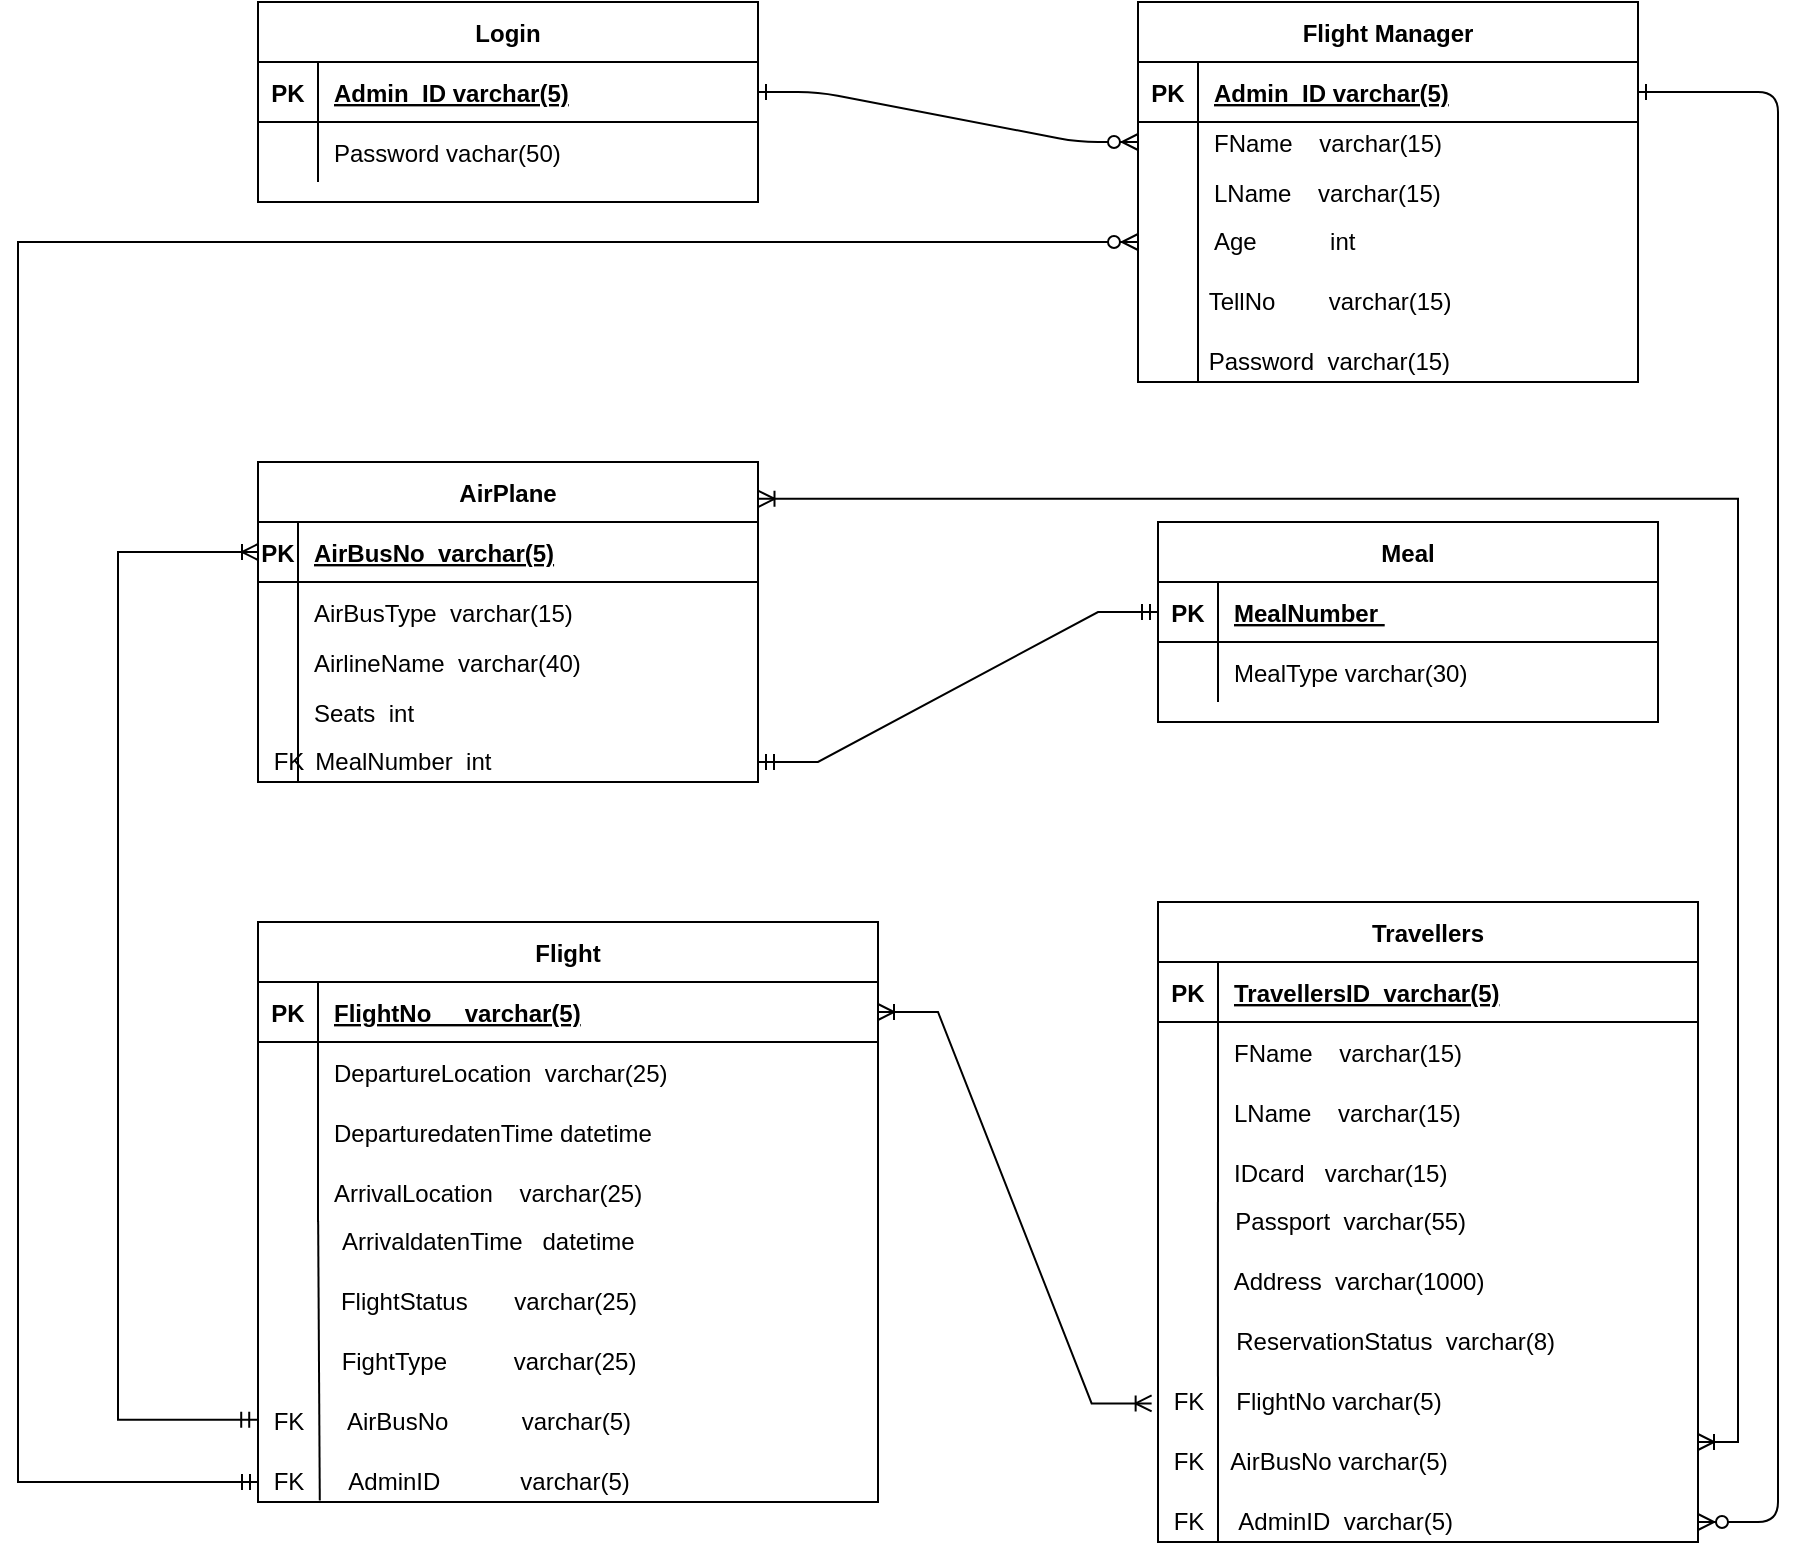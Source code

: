 <mxfile version="16.5.6" type="device" pages="2"><diagram id="R2lEEEUBdFMjLlhIrx00" name="Page-1"><mxGraphModel dx="2410" dy="846" grid="1" gridSize="10" guides="1" tooltips="1" connect="1" arrows="1" fold="1" page="1" pageScale="1" pageWidth="850" pageHeight="1100" math="0" shadow="0" extFonts="Permanent Marker^https://fonts.googleapis.com/css?family=Permanent+Marker"><root><mxCell id="0"/><mxCell id="1" parent="0"/><mxCell id="C-vyLk0tnHw3VtMMgP7b-1" value="" style="edgeStyle=entityRelationEdgeStyle;endArrow=ERzeroToMany;startArrow=ERone;endFill=1;startFill=0;" parent="1" source="C-vyLk0tnHw3VtMMgP7b-24" target="C-vyLk0tnHw3VtMMgP7b-6" edge="1"><mxGeometry width="100" height="100" relative="1" as="geometry"><mxPoint x="340" y="720" as="sourcePoint"/><mxPoint x="440" y="620" as="targetPoint"/></mxGeometry></mxCell><mxCell id="C-vyLk0tnHw3VtMMgP7b-12" value="" style="edgeStyle=elbowEdgeStyle;endArrow=ERzeroToMany;startArrow=ERone;endFill=1;startFill=0;" parent="1" source="C-vyLk0tnHw3VtMMgP7b-3" edge="1"><mxGeometry width="100" height="100" relative="1" as="geometry"><mxPoint x="400" y="180" as="sourcePoint"/><mxPoint x="790" y="830" as="targetPoint"/><Array as="points"><mxPoint x="830" y="480"/></Array></mxGeometry></mxCell><mxCell id="C-vyLk0tnHw3VtMMgP7b-2" value="Flight Manager" style="shape=table;startSize=30;container=1;collapsible=1;childLayout=tableLayout;fixedRows=1;rowLines=0;fontStyle=1;align=center;resizeLast=1;" parent="1" vertex="1"><mxGeometry x="510" y="70" width="250" height="190" as="geometry"><mxRectangle x="450" y="120" width="120" height="30" as="alternateBounds"/></mxGeometry></mxCell><mxCell id="C-vyLk0tnHw3VtMMgP7b-3" value="" style="shape=partialRectangle;collapsible=0;dropTarget=0;pointerEvents=0;fillColor=none;points=[[0,0.5],[1,0.5]];portConstraint=eastwest;top=0;left=0;right=0;bottom=1;" parent="C-vyLk0tnHw3VtMMgP7b-2" vertex="1"><mxGeometry y="30" width="250" height="30" as="geometry"/></mxCell><mxCell id="C-vyLk0tnHw3VtMMgP7b-4" value="PK" style="shape=partialRectangle;overflow=hidden;connectable=0;fillColor=none;top=0;left=0;bottom=0;right=0;fontStyle=1;" parent="C-vyLk0tnHw3VtMMgP7b-3" vertex="1"><mxGeometry width="30" height="30" as="geometry"><mxRectangle width="30" height="30" as="alternateBounds"/></mxGeometry></mxCell><mxCell id="C-vyLk0tnHw3VtMMgP7b-5" value="Admin_ID varchar(5)" style="shape=partialRectangle;overflow=hidden;connectable=0;fillColor=none;top=0;left=0;bottom=0;right=0;align=left;spacingLeft=6;fontStyle=5;" parent="C-vyLk0tnHw3VtMMgP7b-3" vertex="1"><mxGeometry x="30" width="220" height="30" as="geometry"><mxRectangle width="220" height="30" as="alternateBounds"/></mxGeometry></mxCell><mxCell id="C-vyLk0tnHw3VtMMgP7b-6" value="" style="shape=partialRectangle;collapsible=0;dropTarget=0;pointerEvents=0;fillColor=none;points=[[0,0.5],[1,0.5]];portConstraint=eastwest;top=0;left=0;right=0;bottom=0;" parent="C-vyLk0tnHw3VtMMgP7b-2" vertex="1"><mxGeometry y="60" width="250" height="20" as="geometry"/></mxCell><mxCell id="C-vyLk0tnHw3VtMMgP7b-7" value="" style="shape=partialRectangle;overflow=hidden;connectable=0;fillColor=none;top=0;left=0;bottom=0;right=0;" parent="C-vyLk0tnHw3VtMMgP7b-6" vertex="1"><mxGeometry width="30" height="20" as="geometry"><mxRectangle width="30" height="20" as="alternateBounds"/></mxGeometry></mxCell><mxCell id="C-vyLk0tnHw3VtMMgP7b-8" value="FName    varchar(15)" style="shape=partialRectangle;overflow=hidden;connectable=0;fillColor=none;top=0;left=0;bottom=0;right=0;align=left;spacingLeft=6;" parent="C-vyLk0tnHw3VtMMgP7b-6" vertex="1"><mxGeometry x="30" width="220" height="20" as="geometry"><mxRectangle width="220" height="20" as="alternateBounds"/></mxGeometry></mxCell><mxCell id="C-vyLk0tnHw3VtMMgP7b-9" value="" style="shape=partialRectangle;collapsible=0;dropTarget=0;pointerEvents=0;fillColor=none;points=[[0,0.5],[1,0.5]];portConstraint=eastwest;top=0;left=0;right=0;bottom=0;" parent="C-vyLk0tnHw3VtMMgP7b-2" vertex="1"><mxGeometry y="80" width="250" height="30" as="geometry"/></mxCell><mxCell id="C-vyLk0tnHw3VtMMgP7b-10" value="" style="shape=partialRectangle;overflow=hidden;connectable=0;fillColor=none;top=0;left=0;bottom=0;right=0;" parent="C-vyLk0tnHw3VtMMgP7b-9" vertex="1"><mxGeometry width="30" height="30" as="geometry"><mxRectangle width="30" height="30" as="alternateBounds"/></mxGeometry></mxCell><mxCell id="C-vyLk0tnHw3VtMMgP7b-11" value="LName    varchar(15)" style="shape=partialRectangle;overflow=hidden;connectable=0;fillColor=none;top=0;left=0;bottom=0;right=0;align=left;spacingLeft=6;" parent="C-vyLk0tnHw3VtMMgP7b-9" vertex="1"><mxGeometry x="30" width="220" height="30" as="geometry"><mxRectangle width="220" height="30" as="alternateBounds"/></mxGeometry></mxCell><mxCell id="C-vyLk0tnHw3VtMMgP7b-13" value="Meal" style="shape=table;startSize=30;container=1;collapsible=1;childLayout=tableLayout;fixedRows=1;rowLines=0;fontStyle=1;align=center;resizeLast=1;" parent="1" vertex="1"><mxGeometry x="520" y="330" width="250" height="100" as="geometry"><mxRectangle x="450" y="350" width="60" height="30" as="alternateBounds"/></mxGeometry></mxCell><mxCell id="C-vyLk0tnHw3VtMMgP7b-14" value="" style="shape=partialRectangle;collapsible=0;dropTarget=0;pointerEvents=0;fillColor=none;points=[[0,0.5],[1,0.5]];portConstraint=eastwest;top=0;left=0;right=0;bottom=1;" parent="C-vyLk0tnHw3VtMMgP7b-13" vertex="1"><mxGeometry y="30" width="250" height="30" as="geometry"/></mxCell><mxCell id="C-vyLk0tnHw3VtMMgP7b-15" value="PK" style="shape=partialRectangle;overflow=hidden;connectable=0;fillColor=none;top=0;left=0;bottom=0;right=0;fontStyle=1;" parent="C-vyLk0tnHw3VtMMgP7b-14" vertex="1"><mxGeometry width="30" height="30" as="geometry"><mxRectangle width="30" height="30" as="alternateBounds"/></mxGeometry></mxCell><mxCell id="C-vyLk0tnHw3VtMMgP7b-16" value="MealNumber " style="shape=partialRectangle;overflow=hidden;connectable=0;fillColor=none;top=0;left=0;bottom=0;right=0;align=left;spacingLeft=6;fontStyle=5;" parent="C-vyLk0tnHw3VtMMgP7b-14" vertex="1"><mxGeometry x="30" width="220" height="30" as="geometry"><mxRectangle width="220" height="30" as="alternateBounds"/></mxGeometry></mxCell><mxCell id="C-vyLk0tnHw3VtMMgP7b-17" value="" style="shape=partialRectangle;collapsible=0;dropTarget=0;pointerEvents=0;fillColor=none;points=[[0,0.5],[1,0.5]];portConstraint=eastwest;top=0;left=0;right=0;bottom=0;" parent="C-vyLk0tnHw3VtMMgP7b-13" vertex="1"><mxGeometry y="60" width="250" height="30" as="geometry"/></mxCell><mxCell id="C-vyLk0tnHw3VtMMgP7b-18" value="" style="shape=partialRectangle;overflow=hidden;connectable=0;fillColor=none;top=0;left=0;bottom=0;right=0;" parent="C-vyLk0tnHw3VtMMgP7b-17" vertex="1"><mxGeometry width="30" height="30" as="geometry"><mxRectangle width="30" height="30" as="alternateBounds"/></mxGeometry></mxCell><mxCell id="C-vyLk0tnHw3VtMMgP7b-19" value="MealType varchar(30)" style="shape=partialRectangle;overflow=hidden;connectable=0;fillColor=none;top=0;left=0;bottom=0;right=0;align=left;spacingLeft=6;" parent="C-vyLk0tnHw3VtMMgP7b-17" vertex="1"><mxGeometry x="30" width="220" height="30" as="geometry"><mxRectangle width="220" height="30" as="alternateBounds"/></mxGeometry></mxCell><mxCell id="C-vyLk0tnHw3VtMMgP7b-23" value="Login" style="shape=table;startSize=30;container=1;collapsible=1;childLayout=tableLayout;fixedRows=1;rowLines=0;fontStyle=1;align=center;resizeLast=1;" parent="1" vertex="1"><mxGeometry x="70" y="70" width="250" height="100" as="geometry"><mxRectangle x="120" y="120" width="70" height="30" as="alternateBounds"/></mxGeometry></mxCell><mxCell id="C-vyLk0tnHw3VtMMgP7b-24" value="" style="shape=partialRectangle;collapsible=0;dropTarget=0;pointerEvents=0;fillColor=none;points=[[0,0.5],[1,0.5]];portConstraint=eastwest;top=0;left=0;right=0;bottom=1;" parent="C-vyLk0tnHw3VtMMgP7b-23" vertex="1"><mxGeometry y="30" width="250" height="30" as="geometry"/></mxCell><mxCell id="C-vyLk0tnHw3VtMMgP7b-25" value="PK" style="shape=partialRectangle;overflow=hidden;connectable=0;fillColor=none;top=0;left=0;bottom=0;right=0;fontStyle=1;" parent="C-vyLk0tnHw3VtMMgP7b-24" vertex="1"><mxGeometry width="30" height="30" as="geometry"><mxRectangle width="30" height="30" as="alternateBounds"/></mxGeometry></mxCell><mxCell id="C-vyLk0tnHw3VtMMgP7b-26" value="Admin_ID varchar(5)" style="shape=partialRectangle;overflow=hidden;connectable=0;fillColor=none;top=0;left=0;bottom=0;right=0;align=left;spacingLeft=6;fontStyle=5;" parent="C-vyLk0tnHw3VtMMgP7b-24" vertex="1"><mxGeometry x="30" width="220" height="30" as="geometry"><mxRectangle width="220" height="30" as="alternateBounds"/></mxGeometry></mxCell><mxCell id="C-vyLk0tnHw3VtMMgP7b-27" value="" style="shape=partialRectangle;collapsible=0;dropTarget=0;pointerEvents=0;fillColor=none;points=[[0,0.5],[1,0.5]];portConstraint=eastwest;top=0;left=0;right=0;bottom=0;" parent="C-vyLk0tnHw3VtMMgP7b-23" vertex="1"><mxGeometry y="60" width="250" height="30" as="geometry"/></mxCell><mxCell id="C-vyLk0tnHw3VtMMgP7b-28" value="" style="shape=partialRectangle;overflow=hidden;connectable=0;fillColor=none;top=0;left=0;bottom=0;right=0;" parent="C-vyLk0tnHw3VtMMgP7b-27" vertex="1"><mxGeometry width="30" height="30" as="geometry"><mxRectangle width="30" height="30" as="alternateBounds"/></mxGeometry></mxCell><mxCell id="C-vyLk0tnHw3VtMMgP7b-29" value="Password vachar(50)" style="shape=partialRectangle;overflow=hidden;connectable=0;fillColor=none;top=0;left=0;bottom=0;right=0;align=left;spacingLeft=6;" parent="C-vyLk0tnHw3VtMMgP7b-27" vertex="1"><mxGeometry x="30" width="220" height="30" as="geometry"><mxRectangle width="220" height="30" as="alternateBounds"/></mxGeometry></mxCell><mxCell id="yqFamvJvAdAHgSBPlo3R-1" value="&lt;div&gt;&lt;span style=&quot;font-family: &amp;#34;helvetica&amp;#34;&quot;&gt;&amp;nbsp;Password&amp;nbsp; varchar(15)&lt;/span&gt;&lt;/div&gt;" style="text;html=1;strokeColor=none;fillColor=none;align=left;verticalAlign=middle;whiteSpace=wrap;rounded=0;" parent="1" vertex="1"><mxGeometry x="540" y="240" width="190" height="20" as="geometry"/></mxCell><mxCell id="yqFamvJvAdAHgSBPlo3R-2" value="&lt;div&gt;&amp;nbsp; Age&amp;nbsp; &amp;nbsp; &amp;nbsp; &amp;nbsp; &amp;nbsp; &amp;nbsp;int&amp;nbsp;&lt;/div&gt;" style="text;html=1;strokeColor=none;fillColor=none;align=left;verticalAlign=middle;whiteSpace=wrap;rounded=0;" parent="1" vertex="1"><mxGeometry x="540" y="180" width="220" height="20" as="geometry"/></mxCell><mxCell id="yqFamvJvAdAHgSBPlo3R-3" value="&lt;span style=&quot;font-family: &amp;#34;helvetica&amp;#34;&quot;&gt;&amp;nbsp;TellNo&amp;nbsp; &amp;nbsp; &amp;nbsp; &amp;nbsp; varchar(15)&lt;/span&gt;&lt;br&gt;&lt;div style=&quot;color: rgb(0 , 0 , 0) ; font-family: &amp;#34;helvetica&amp;#34; ; font-size: 12px ; font-style: normal ; font-weight: 400 ; letter-spacing: normal ; text-indent: 0px ; text-transform: none ; word-spacing: 0px ; background-color: rgb(248 , 249 , 250)&quot;&gt;&lt;/div&gt;" style="text;html=1;strokeColor=none;fillColor=none;align=left;verticalAlign=middle;whiteSpace=wrap;rounded=0;" parent="1" vertex="1"><mxGeometry x="540" y="210" width="210" height="20" as="geometry"/></mxCell><mxCell id="yqFamvJvAdAHgSBPlo3R-4" value="" style="endArrow=none;html=1;rounded=0;exitX=0;exitY=1;exitDx=0;exitDy=0;" parent="1" source="yqFamvJvAdAHgSBPlo3R-1" edge="1"><mxGeometry width="50" height="50" relative="1" as="geometry"><mxPoint x="480" y="280" as="sourcePoint"/><mxPoint x="540" y="180" as="targetPoint"/></mxGeometry></mxCell><mxCell id="yqFamvJvAdAHgSBPlo3R-17" value="AirPlane" style="shape=table;startSize=30;container=1;collapsible=1;childLayout=tableLayout;fixedRows=1;rowLines=0;fontStyle=1;align=center;resizeLast=1;" parent="1" vertex="1"><mxGeometry x="70" y="300" width="250" height="160" as="geometry"><mxRectangle x="70" y="300" width="80" height="30" as="alternateBounds"/></mxGeometry></mxCell><mxCell id="yqFamvJvAdAHgSBPlo3R-18" value="" style="shape=tableRow;horizontal=0;startSize=0;swimlaneHead=0;swimlaneBody=0;fillColor=none;collapsible=0;dropTarget=0;points=[[0,0.5],[1,0.5]];portConstraint=eastwest;top=0;left=0;right=0;bottom=1;" parent="yqFamvJvAdAHgSBPlo3R-17" vertex="1"><mxGeometry y="30" width="250" height="30" as="geometry"/></mxCell><mxCell id="yqFamvJvAdAHgSBPlo3R-19" value="PK" style="shape=partialRectangle;connectable=0;fillColor=none;top=0;left=0;bottom=0;right=0;fontStyle=1;overflow=hidden;" parent="yqFamvJvAdAHgSBPlo3R-18" vertex="1"><mxGeometry width="20" height="30" as="geometry"><mxRectangle width="20" height="30" as="alternateBounds"/></mxGeometry></mxCell><mxCell id="yqFamvJvAdAHgSBPlo3R-20" value="AirBusNo  varchar(5)" style="shape=partialRectangle;connectable=0;fillColor=none;top=0;left=0;bottom=0;right=0;align=left;spacingLeft=6;fontStyle=5;overflow=hidden;" parent="yqFamvJvAdAHgSBPlo3R-18" vertex="1"><mxGeometry x="20" width="230" height="30" as="geometry"><mxRectangle width="230" height="30" as="alternateBounds"/></mxGeometry></mxCell><mxCell id="yqFamvJvAdAHgSBPlo3R-21" value="" style="shape=tableRow;horizontal=0;startSize=0;swimlaneHead=0;swimlaneBody=0;fillColor=none;collapsible=0;dropTarget=0;points=[[0,0.5],[1,0.5]];portConstraint=eastwest;top=0;left=0;right=0;bottom=0;" parent="yqFamvJvAdAHgSBPlo3R-17" vertex="1"><mxGeometry y="60" width="250" height="30" as="geometry"/></mxCell><mxCell id="yqFamvJvAdAHgSBPlo3R-22" value="" style="shape=partialRectangle;connectable=0;fillColor=none;top=0;left=0;bottom=0;right=0;editable=1;overflow=hidden;" parent="yqFamvJvAdAHgSBPlo3R-21" vertex="1"><mxGeometry width="20" height="30" as="geometry"><mxRectangle width="20" height="30" as="alternateBounds"/></mxGeometry></mxCell><mxCell id="yqFamvJvAdAHgSBPlo3R-23" value="AirBusType  varchar(15)" style="shape=partialRectangle;connectable=0;fillColor=none;top=0;left=0;bottom=0;right=0;align=left;spacingLeft=6;overflow=hidden;" parent="yqFamvJvAdAHgSBPlo3R-21" vertex="1"><mxGeometry x="20" width="230" height="30" as="geometry"><mxRectangle width="230" height="30" as="alternateBounds"/></mxGeometry></mxCell><mxCell id="yqFamvJvAdAHgSBPlo3R-24" value="" style="shape=tableRow;horizontal=0;startSize=0;swimlaneHead=0;swimlaneBody=0;fillColor=none;collapsible=0;dropTarget=0;points=[[0,0.5],[1,0.5]];portConstraint=eastwest;top=0;left=0;right=0;bottom=0;" parent="yqFamvJvAdAHgSBPlo3R-17" vertex="1"><mxGeometry y="90" width="250" height="20" as="geometry"/></mxCell><mxCell id="yqFamvJvAdAHgSBPlo3R-25" value="" style="shape=partialRectangle;connectable=0;fillColor=none;top=0;left=0;bottom=0;right=0;editable=1;overflow=hidden;" parent="yqFamvJvAdAHgSBPlo3R-24" vertex="1"><mxGeometry width="20" height="20" as="geometry"><mxRectangle width="20" height="20" as="alternateBounds"/></mxGeometry></mxCell><mxCell id="yqFamvJvAdAHgSBPlo3R-26" value="AirlineName  varchar(40)" style="shape=partialRectangle;connectable=0;fillColor=none;top=0;left=0;bottom=0;right=0;align=left;spacingLeft=6;overflow=hidden;" parent="yqFamvJvAdAHgSBPlo3R-24" vertex="1"><mxGeometry x="20" width="230" height="20" as="geometry"><mxRectangle width="230" height="20" as="alternateBounds"/></mxGeometry></mxCell><mxCell id="yqFamvJvAdAHgSBPlo3R-27" value="" style="shape=tableRow;horizontal=0;startSize=0;swimlaneHead=0;swimlaneBody=0;fillColor=none;collapsible=0;dropTarget=0;points=[[0,0.5],[1,0.5]];portConstraint=eastwest;top=0;left=0;right=0;bottom=0;" parent="yqFamvJvAdAHgSBPlo3R-17" vertex="1"><mxGeometry y="110" width="250" height="30" as="geometry"/></mxCell><mxCell id="yqFamvJvAdAHgSBPlo3R-28" value="" style="shape=partialRectangle;connectable=0;fillColor=none;top=0;left=0;bottom=0;right=0;editable=1;overflow=hidden;" parent="yqFamvJvAdAHgSBPlo3R-27" vertex="1"><mxGeometry width="20" height="30" as="geometry"><mxRectangle width="20" height="30" as="alternateBounds"/></mxGeometry></mxCell><mxCell id="yqFamvJvAdAHgSBPlo3R-29" value="Seats  int " style="shape=partialRectangle;connectable=0;fillColor=none;top=0;left=0;bottom=0;right=0;align=left;spacingLeft=6;overflow=hidden;" parent="yqFamvJvAdAHgSBPlo3R-27" vertex="1"><mxGeometry x="20" width="230" height="30" as="geometry"><mxRectangle width="230" height="30" as="alternateBounds"/></mxGeometry></mxCell><mxCell id="vIau6rjIqP5qSWIXOzKl-2" value="&amp;nbsp; MealNumber&amp;nbsp; int&amp;nbsp;" style="text;html=1;align=left;verticalAlign=middle;resizable=0;points=[];autosize=1;strokeColor=none;fillColor=none;" parent="1" vertex="1"><mxGeometry x="90" y="440" width="110" height="20" as="geometry"/></mxCell><mxCell id="vIau6rjIqP5qSWIXOzKl-6" value="" style="endArrow=none;html=1;rounded=0;entryX=0.08;entryY=0.999;entryDx=0;entryDy=0;entryPerimeter=0;" parent="1" edge="1" target="yqFamvJvAdAHgSBPlo3R-27"><mxGeometry width="50" height="50" relative="1" as="geometry"><mxPoint x="90" y="460" as="sourcePoint"/><mxPoint x="140" y="440" as="targetPoint"/></mxGeometry></mxCell><mxCell id="vIau6rjIqP5qSWIXOzKl-7" value="FK" style="text;html=1;align=center;verticalAlign=middle;resizable=0;points=[];autosize=1;strokeColor=none;fillColor=none;" parent="1" vertex="1"><mxGeometry x="70" y="440" width="30" height="20" as="geometry"/></mxCell><mxCell id="vIau6rjIqP5qSWIXOzKl-8" value="Flight" style="shape=table;startSize=30;container=1;collapsible=1;childLayout=tableLayout;fixedRows=1;rowLines=0;fontStyle=1;align=center;resizeLast=1;" parent="1" vertex="1"><mxGeometry x="70" y="530" width="310" height="290" as="geometry"><mxRectangle x="75" y="530" width="70" height="30" as="alternateBounds"/></mxGeometry></mxCell><mxCell id="vIau6rjIqP5qSWIXOzKl-9" value="" style="shape=tableRow;horizontal=0;startSize=0;swimlaneHead=0;swimlaneBody=0;fillColor=none;collapsible=0;dropTarget=0;points=[[0,0.5],[1,0.5]];portConstraint=eastwest;top=0;left=0;right=0;bottom=1;" parent="vIau6rjIqP5qSWIXOzKl-8" vertex="1"><mxGeometry y="30" width="310" height="30" as="geometry"/></mxCell><mxCell id="vIau6rjIqP5qSWIXOzKl-10" value="PK" style="shape=partialRectangle;connectable=0;fillColor=none;top=0;left=0;bottom=0;right=0;fontStyle=1;overflow=hidden;" parent="vIau6rjIqP5qSWIXOzKl-9" vertex="1"><mxGeometry width="30" height="30" as="geometry"><mxRectangle width="30" height="30" as="alternateBounds"/></mxGeometry></mxCell><mxCell id="vIau6rjIqP5qSWIXOzKl-11" value="FlightNo     varchar(5)" style="shape=partialRectangle;connectable=0;fillColor=none;top=0;left=0;bottom=0;right=0;align=left;spacingLeft=6;fontStyle=5;overflow=hidden;" parent="vIau6rjIqP5qSWIXOzKl-9" vertex="1"><mxGeometry x="30" width="280" height="30" as="geometry"><mxRectangle width="280" height="30" as="alternateBounds"/></mxGeometry></mxCell><mxCell id="vIau6rjIqP5qSWIXOzKl-12" value="" style="shape=tableRow;horizontal=0;startSize=0;swimlaneHead=0;swimlaneBody=0;fillColor=none;collapsible=0;dropTarget=0;points=[[0,0.5],[1,0.5]];portConstraint=eastwest;top=0;left=0;right=0;bottom=0;" parent="vIau6rjIqP5qSWIXOzKl-8" vertex="1"><mxGeometry y="60" width="310" height="30" as="geometry"/></mxCell><mxCell id="vIau6rjIqP5qSWIXOzKl-13" value="" style="shape=partialRectangle;connectable=0;fillColor=none;top=0;left=0;bottom=0;right=0;editable=1;overflow=hidden;" parent="vIau6rjIqP5qSWIXOzKl-12" vertex="1"><mxGeometry width="30" height="30" as="geometry"><mxRectangle width="30" height="30" as="alternateBounds"/></mxGeometry></mxCell><mxCell id="vIau6rjIqP5qSWIXOzKl-14" value="DepartureLocation  varchar(25) " style="shape=partialRectangle;connectable=0;fillColor=none;top=0;left=0;bottom=0;right=0;align=left;spacingLeft=6;overflow=hidden;" parent="vIau6rjIqP5qSWIXOzKl-12" vertex="1"><mxGeometry x="30" width="280" height="30" as="geometry"><mxRectangle width="280" height="30" as="alternateBounds"/></mxGeometry></mxCell><mxCell id="vIau6rjIqP5qSWIXOzKl-15" value="" style="shape=tableRow;horizontal=0;startSize=0;swimlaneHead=0;swimlaneBody=0;fillColor=none;collapsible=0;dropTarget=0;points=[[0,0.5],[1,0.5]];portConstraint=eastwest;top=0;left=0;right=0;bottom=0;" parent="vIau6rjIqP5qSWIXOzKl-8" vertex="1"><mxGeometry y="90" width="310" height="30" as="geometry"/></mxCell><mxCell id="vIau6rjIqP5qSWIXOzKl-16" value="" style="shape=partialRectangle;connectable=0;fillColor=none;top=0;left=0;bottom=0;right=0;editable=1;overflow=hidden;" parent="vIau6rjIqP5qSWIXOzKl-15" vertex="1"><mxGeometry width="30" height="30" as="geometry"><mxRectangle width="30" height="30" as="alternateBounds"/></mxGeometry></mxCell><mxCell id="vIau6rjIqP5qSWIXOzKl-17" value="DeparturedatenTime datetime   " style="shape=partialRectangle;connectable=0;fillColor=none;top=0;left=0;bottom=0;right=0;align=left;spacingLeft=6;overflow=hidden;" parent="vIau6rjIqP5qSWIXOzKl-15" vertex="1"><mxGeometry x="30" width="280" height="30" as="geometry"><mxRectangle width="280" height="30" as="alternateBounds"/></mxGeometry></mxCell><mxCell id="vIau6rjIqP5qSWIXOzKl-18" value="" style="shape=tableRow;horizontal=0;startSize=0;swimlaneHead=0;swimlaneBody=0;fillColor=none;collapsible=0;dropTarget=0;points=[[0,0.5],[1,0.5]];portConstraint=eastwest;top=0;left=0;right=0;bottom=0;" parent="vIau6rjIqP5qSWIXOzKl-8" vertex="1"><mxGeometry y="120" width="310" height="30" as="geometry"/></mxCell><mxCell id="vIau6rjIqP5qSWIXOzKl-19" value="" style="shape=partialRectangle;connectable=0;fillColor=none;top=0;left=0;bottom=0;right=0;editable=1;overflow=hidden;" parent="vIau6rjIqP5qSWIXOzKl-18" vertex="1"><mxGeometry width="30" height="30" as="geometry"><mxRectangle width="30" height="30" as="alternateBounds"/></mxGeometry></mxCell><mxCell id="vIau6rjIqP5qSWIXOzKl-20" value="ArrivalLocation    varchar(25)   " style="shape=partialRectangle;connectable=0;fillColor=none;top=0;left=0;bottom=0;right=0;align=left;spacingLeft=6;overflow=hidden;" parent="vIau6rjIqP5qSWIXOzKl-18" vertex="1"><mxGeometry x="30" width="280" height="30" as="geometry"><mxRectangle width="280" height="30" as="alternateBounds"/></mxGeometry></mxCell><mxCell id="vIau6rjIqP5qSWIXOzKl-21" value="&lt;div&gt;ArrivaldatenTime&amp;nbsp; &amp;nbsp;datetime&amp;nbsp;&lt;/div&gt;" style="text;html=1;align=left;verticalAlign=middle;resizable=0;points=[];autosize=1;strokeColor=none;fillColor=none;" parent="1" vertex="1"><mxGeometry x="110" y="680" width="170" height="20" as="geometry"/></mxCell><mxCell id="vIau6rjIqP5qSWIXOzKl-22" value="FlightStatus&amp;nbsp; &amp;nbsp; &amp;nbsp; &amp;nbsp;varchar(25)" style="text;html=1;align=center;verticalAlign=middle;resizable=0;points=[];autosize=1;strokeColor=none;fillColor=none;" parent="1" vertex="1"><mxGeometry x="105" y="710" width="160" height="20" as="geometry"/></mxCell><mxCell id="vIau6rjIqP5qSWIXOzKl-23" value="FightType&amp;nbsp; &amp;nbsp; &amp;nbsp; &amp;nbsp; &amp;nbsp; varchar(25)" style="text;html=1;align=center;verticalAlign=middle;resizable=0;points=[];autosize=1;strokeColor=none;fillColor=none;" parent="1" vertex="1"><mxGeometry x="105" y="740" width="160" height="20" as="geometry"/></mxCell><mxCell id="vIau6rjIqP5qSWIXOzKl-25" value="AdminID&amp;nbsp; &amp;nbsp; &amp;nbsp; &amp;nbsp; &amp;nbsp; &amp;nbsp; varchar(5)" style="text;html=1;align=center;verticalAlign=middle;resizable=0;points=[];autosize=1;strokeColor=none;fillColor=none;" parent="1" vertex="1"><mxGeometry x="105" y="800" width="160" height="20" as="geometry"/></mxCell><mxCell id="vIau6rjIqP5qSWIXOzKl-26" value="AirBusNo&amp;nbsp; &amp;nbsp; &amp;nbsp; &amp;nbsp; &amp;nbsp; &amp;nbsp;varchar(5)" style="text;html=1;align=center;verticalAlign=middle;resizable=0;points=[];autosize=1;strokeColor=none;fillColor=none;" parent="1" vertex="1"><mxGeometry x="105" y="770" width="160" height="20" as="geometry"/></mxCell><mxCell id="vIau6rjIqP5qSWIXOzKl-27" value="" style="endArrow=none;html=1;rounded=0;exitX=0.097;exitY=0.981;exitDx=0;exitDy=0;exitPerimeter=0;entryX=1.03;entryY=0.96;entryDx=0;entryDy=0;entryPerimeter=0;" parent="1" source="vIau6rjIqP5qSWIXOzKl-18" target="vIau6rjIqP5qSWIXOzKl-30" edge="1"><mxGeometry relative="1" as="geometry"><mxPoint x="200" y="550" as="sourcePoint"/><mxPoint x="105" y="820" as="targetPoint"/></mxGeometry></mxCell><mxCell id="vIau6rjIqP5qSWIXOzKl-29" value="FK" style="text;html=1;align=center;verticalAlign=middle;resizable=0;points=[];autosize=1;strokeColor=none;fillColor=none;" parent="1" vertex="1"><mxGeometry x="70" y="770" width="30" height="20" as="geometry"/></mxCell><mxCell id="vIau6rjIqP5qSWIXOzKl-30" value="FK" style="text;html=1;align=center;verticalAlign=middle;resizable=0;points=[];autosize=1;strokeColor=none;fillColor=none;" parent="1" vertex="1"><mxGeometry x="70" y="800" width="30" height="20" as="geometry"/></mxCell><mxCell id="vIau6rjIqP5qSWIXOzKl-31" value="Travellers" style="shape=table;startSize=30;container=1;collapsible=1;childLayout=tableLayout;fixedRows=1;rowLines=0;fontStyle=1;align=center;resizeLast=1;" parent="1" vertex="1"><mxGeometry x="520" y="520" width="270" height="320" as="geometry"><mxRectangle x="520" y="520" width="90" height="30" as="alternateBounds"/></mxGeometry></mxCell><mxCell id="vIau6rjIqP5qSWIXOzKl-32" value="" style="shape=tableRow;horizontal=0;startSize=0;swimlaneHead=0;swimlaneBody=0;fillColor=none;collapsible=0;dropTarget=0;points=[[0,0.5],[1,0.5]];portConstraint=eastwest;top=0;left=0;right=0;bottom=1;" parent="vIau6rjIqP5qSWIXOzKl-31" vertex="1"><mxGeometry y="30" width="270" height="30" as="geometry"/></mxCell><mxCell id="vIau6rjIqP5qSWIXOzKl-33" value="PK" style="shape=partialRectangle;connectable=0;fillColor=none;top=0;left=0;bottom=0;right=0;fontStyle=1;overflow=hidden;" parent="vIau6rjIqP5qSWIXOzKl-32" vertex="1"><mxGeometry width="30" height="30" as="geometry"><mxRectangle width="30" height="30" as="alternateBounds"/></mxGeometry></mxCell><mxCell id="vIau6rjIqP5qSWIXOzKl-34" value="TravellersID  varchar(5)" style="shape=partialRectangle;connectable=0;fillColor=none;top=0;left=0;bottom=0;right=0;align=left;spacingLeft=6;fontStyle=5;overflow=hidden;" parent="vIau6rjIqP5qSWIXOzKl-32" vertex="1"><mxGeometry x="30" width="240" height="30" as="geometry"><mxRectangle width="240" height="30" as="alternateBounds"/></mxGeometry></mxCell><mxCell id="vIau6rjIqP5qSWIXOzKl-35" value="" style="shape=tableRow;horizontal=0;startSize=0;swimlaneHead=0;swimlaneBody=0;fillColor=none;collapsible=0;dropTarget=0;points=[[0,0.5],[1,0.5]];portConstraint=eastwest;top=0;left=0;right=0;bottom=0;" parent="vIau6rjIqP5qSWIXOzKl-31" vertex="1"><mxGeometry y="60" width="270" height="30" as="geometry"/></mxCell><mxCell id="vIau6rjIqP5qSWIXOzKl-36" value="" style="shape=partialRectangle;connectable=0;fillColor=none;top=0;left=0;bottom=0;right=0;editable=1;overflow=hidden;" parent="vIau6rjIqP5qSWIXOzKl-35" vertex="1"><mxGeometry width="30" height="30" as="geometry"><mxRectangle width="30" height="30" as="alternateBounds"/></mxGeometry></mxCell><mxCell id="vIau6rjIqP5qSWIXOzKl-37" value="FName    varchar(15)  " style="shape=partialRectangle;connectable=0;fillColor=none;top=0;left=0;bottom=0;right=0;align=left;spacingLeft=6;overflow=hidden;" parent="vIau6rjIqP5qSWIXOzKl-35" vertex="1"><mxGeometry x="30" width="240" height="30" as="geometry"><mxRectangle width="240" height="30" as="alternateBounds"/></mxGeometry></mxCell><mxCell id="vIau6rjIqP5qSWIXOzKl-38" value="" style="shape=tableRow;horizontal=0;startSize=0;swimlaneHead=0;swimlaneBody=0;fillColor=none;collapsible=0;dropTarget=0;points=[[0,0.5],[1,0.5]];portConstraint=eastwest;top=0;left=0;right=0;bottom=0;" parent="vIau6rjIqP5qSWIXOzKl-31" vertex="1"><mxGeometry y="90" width="270" height="30" as="geometry"/></mxCell><mxCell id="vIau6rjIqP5qSWIXOzKl-39" value="" style="shape=partialRectangle;connectable=0;fillColor=none;top=0;left=0;bottom=0;right=0;editable=1;overflow=hidden;" parent="vIau6rjIqP5qSWIXOzKl-38" vertex="1"><mxGeometry width="30" height="30" as="geometry"><mxRectangle width="30" height="30" as="alternateBounds"/></mxGeometry></mxCell><mxCell id="vIau6rjIqP5qSWIXOzKl-40" value="LName    varchar(15)" style="shape=partialRectangle;connectable=0;fillColor=none;top=0;left=0;bottom=0;right=0;align=left;spacingLeft=6;overflow=hidden;" parent="vIau6rjIqP5qSWIXOzKl-38" vertex="1"><mxGeometry x="30" width="240" height="30" as="geometry"><mxRectangle width="240" height="30" as="alternateBounds"/></mxGeometry></mxCell><mxCell id="vIau6rjIqP5qSWIXOzKl-41" value="" style="shape=tableRow;horizontal=0;startSize=0;swimlaneHead=0;swimlaneBody=0;fillColor=none;collapsible=0;dropTarget=0;points=[[0,0.5],[1,0.5]];portConstraint=eastwest;top=0;left=0;right=0;bottom=0;" parent="vIau6rjIqP5qSWIXOzKl-31" vertex="1"><mxGeometry y="120" width="270" height="30" as="geometry"/></mxCell><mxCell id="vIau6rjIqP5qSWIXOzKl-42" value="" style="shape=partialRectangle;connectable=0;fillColor=none;top=0;left=0;bottom=0;right=0;editable=1;overflow=hidden;" parent="vIau6rjIqP5qSWIXOzKl-41" vertex="1"><mxGeometry width="30" height="30" as="geometry"><mxRectangle width="30" height="30" as="alternateBounds"/></mxGeometry></mxCell><mxCell id="vIau6rjIqP5qSWIXOzKl-43" value="IDcard   varchar(15) " style="shape=partialRectangle;connectable=0;fillColor=none;top=0;left=0;bottom=0;right=0;align=left;spacingLeft=6;overflow=hidden;" parent="vIau6rjIqP5qSWIXOzKl-41" vertex="1"><mxGeometry x="30" width="240" height="30" as="geometry"><mxRectangle width="240" height="30" as="alternateBounds"/></mxGeometry></mxCell><mxCell id="vIau6rjIqP5qSWIXOzKl-49" value="" style="endArrow=none;html=1;rounded=0;exitX=0.111;exitY=0.995;exitDx=0;exitDy=0;exitPerimeter=0;" parent="1" source="vIau6rjIqP5qSWIXOzKl-41" edge="1"><mxGeometry relative="1" as="geometry"><mxPoint x="491" y="650" as="sourcePoint"/><mxPoint x="550" y="840" as="targetPoint"/></mxGeometry></mxCell><mxCell id="vIau6rjIqP5qSWIXOzKl-52" value="&amp;nbsp; Passport&amp;nbsp; varchar(55)&amp;nbsp;&amp;nbsp;" style="text;html=1;align=left;verticalAlign=middle;resizable=0;points=[];autosize=1;strokeColor=none;fillColor=none;" parent="1" vertex="1"><mxGeometry x="550" y="670" width="140" height="20" as="geometry"/></mxCell><mxCell id="vIau6rjIqP5qSWIXOzKl-53" value="Address&amp;nbsp; varchar(1000)" style="text;html=1;align=center;verticalAlign=middle;resizable=0;points=[];autosize=1;strokeColor=none;fillColor=none;" parent="1" vertex="1"><mxGeometry x="550" y="700" width="140" height="20" as="geometry"/></mxCell><mxCell id="vIau6rjIqP5qSWIXOzKl-54" value="ReservationStatus&amp;nbsp; varchar(8)&amp;nbsp;" style="text;html=1;align=center;verticalAlign=middle;resizable=0;points=[];autosize=1;strokeColor=none;fillColor=none;" parent="1" vertex="1"><mxGeometry x="550" y="730" width="180" height="20" as="geometry"/></mxCell><mxCell id="vIau6rjIqP5qSWIXOzKl-55" value="FlightNo varchar(5)" style="text;html=1;align=center;verticalAlign=middle;resizable=0;points=[];autosize=1;strokeColor=none;fillColor=none;" parent="1" vertex="1"><mxGeometry x="550" y="760" width="120" height="20" as="geometry"/></mxCell><mxCell id="vIau6rjIqP5qSWIXOzKl-57" value="AirBusNo varchar(5)" style="text;html=1;align=center;verticalAlign=middle;resizable=0;points=[];autosize=1;strokeColor=none;fillColor=none;" parent="1" vertex="1"><mxGeometry x="550" y="790" width="120" height="20" as="geometry"/></mxCell><mxCell id="vIau6rjIqP5qSWIXOzKl-58" value="AdminID&amp;nbsp; varchar(5)&amp;nbsp;" style="text;html=1;align=center;verticalAlign=middle;resizable=0;points=[];autosize=1;strokeColor=none;fillColor=none;" parent="1" vertex="1"><mxGeometry x="550" y="820" width="130" height="20" as="geometry"/></mxCell><mxCell id="vIau6rjIqP5qSWIXOzKl-62" value="FK" style="text;html=1;align=center;verticalAlign=middle;resizable=0;points=[];autosize=1;strokeColor=none;fillColor=none;" parent="1" vertex="1"><mxGeometry x="520" y="760" width="30" height="20" as="geometry"/></mxCell><mxCell id="vIau6rjIqP5qSWIXOzKl-64" value="FK" style="text;html=1;align=center;verticalAlign=middle;resizable=0;points=[];autosize=1;strokeColor=none;fillColor=none;" parent="1" vertex="1"><mxGeometry x="520" y="790" width="30" height="20" as="geometry"/></mxCell><mxCell id="vIau6rjIqP5qSWIXOzKl-65" value="FK" style="text;html=1;align=center;verticalAlign=middle;resizable=0;points=[];autosize=1;strokeColor=none;fillColor=none;" parent="1" vertex="1"><mxGeometry x="520" y="820" width="30" height="20" as="geometry"/></mxCell><mxCell id="h8T_23JlhIdKDmYX4iVe-9" value="" style="edgeStyle=entityRelationEdgeStyle;fontSize=12;html=1;endArrow=ERmandOne;startArrow=ERmandOne;rounded=0;entryX=0;entryY=0.5;entryDx=0;entryDy=0;" edge="1" parent="1" target="C-vyLk0tnHw3VtMMgP7b-14"><mxGeometry width="100" height="100" relative="1" as="geometry"><mxPoint x="320" y="450" as="sourcePoint"/><mxPoint x="360" y="290" as="targetPoint"/></mxGeometry></mxCell><mxCell id="h8T_23JlhIdKDmYX4iVe-10" value="" style="edgeStyle=entityRelationEdgeStyle;fontSize=12;html=1;endArrow=ERoneToMany;startArrow=ERoneToMany;rounded=0;entryX=-0.106;entryY=0.535;entryDx=0;entryDy=0;exitX=1;exitY=0.5;exitDx=0;exitDy=0;entryPerimeter=0;" edge="1" parent="1" source="vIau6rjIqP5qSWIXOzKl-9" target="vIau6rjIqP5qSWIXOzKl-62"><mxGeometry width="100" height="100" relative="1" as="geometry"><mxPoint x="380" y="810" as="sourcePoint"/><mxPoint x="360" y="570" as="targetPoint"/></mxGeometry></mxCell><mxCell id="h8T_23JlhIdKDmYX4iVe-11" value="" style="edgeStyle=orthogonalEdgeStyle;fontSize=12;html=1;endArrow=ERzeroToMany;startArrow=ERmandOne;rounded=0;elbow=vertical;exitX=0;exitY=0.5;exitDx=0;exitDy=0;exitPerimeter=0;" edge="1" parent="1" source="vIau6rjIqP5qSWIXOzKl-30"><mxGeometry width="100" height="100" relative="1" as="geometry"><mxPoint x="60" y="810" as="sourcePoint"/><mxPoint x="510" y="190" as="targetPoint"/><Array as="points"><mxPoint x="-50" y="810"/><mxPoint x="-50" y="190"/></Array></mxGeometry></mxCell><mxCell id="h8T_23JlhIdKDmYX4iVe-12" value="" style="fontSize=12;html=1;endArrow=ERoneToMany;startArrow=ERmandOne;rounded=0;edgeStyle=orthogonalEdgeStyle;entryX=0;entryY=0.5;entryDx=0;entryDy=0;exitX=-0.013;exitY=0.444;exitDx=0;exitDy=0;exitPerimeter=0;" edge="1" parent="1" source="vIau6rjIqP5qSWIXOzKl-29" target="yqFamvJvAdAHgSBPlo3R-18"><mxGeometry width="100" height="100" relative="1" as="geometry"><mxPoint x="60" y="760" as="sourcePoint"/><mxPoint y="389" as="targetPoint"/><Array as="points"><mxPoint y="779"/><mxPoint y="345"/></Array></mxGeometry></mxCell><mxCell id="DBOiZtX-jzYRH0Sd64nR-1" value="" style="edgeStyle=elbowEdgeStyle;fontSize=12;html=1;endArrow=ERoneToMany;startArrow=ERoneToMany;rounded=0;exitX=1.001;exitY=0.115;exitDx=0;exitDy=0;exitPerimeter=0;" edge="1" parent="1" source="yqFamvJvAdAHgSBPlo3R-17"><mxGeometry width="100" height="100" relative="1" as="geometry"><mxPoint x="250" y="490" as="sourcePoint"/><mxPoint x="790" y="790" as="targetPoint"/><Array as="points"><mxPoint x="810" y="450"/></Array></mxGeometry></mxCell></root></mxGraphModel></diagram><diagram id="-R85uAZLesdOaRcoiRye" name="Page-2"><mxGraphModel dx="1248" dy="677" grid="1" gridSize="10" guides="1" tooltips="1" connect="1" arrows="1" fold="1" page="1" pageScale="1" pageWidth="850" pageHeight="1100" math="0" shadow="0"><root><mxCell id="-JUL0MjkrSO3L5UuaFpU-0"/><mxCell id="-JUL0MjkrSO3L5UuaFpU-1" parent="-JUL0MjkrSO3L5UuaFpU-0"/></root></mxGraphModel></diagram></mxfile>